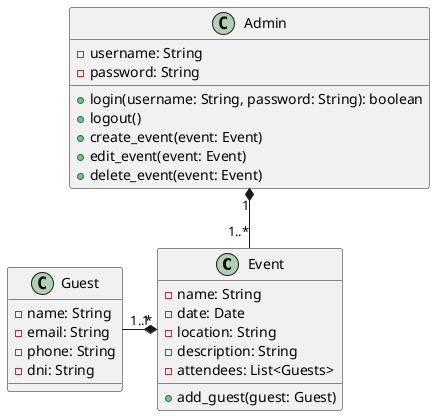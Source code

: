 @startuml Class Diagram

class Event {
    - name: String
    - date: Date
    - location: String
    - description: String
    - attendees: List<Guests>
    + add_guest(guest: Guest)
}

class Guest {
    - name: String
    - email: String
    - phone: String
    - dni: String
}

class Admin {
    - username: String
    - password: String
    + login(username: String, password: String): boolean
    + logout()
    + create_event(event: Event)
    + edit_event(event: Event)
    + delete_event(event: Event)
}

Event "1" *-l- "1..*" Guest
Admin "1" *-- "1..*" Event